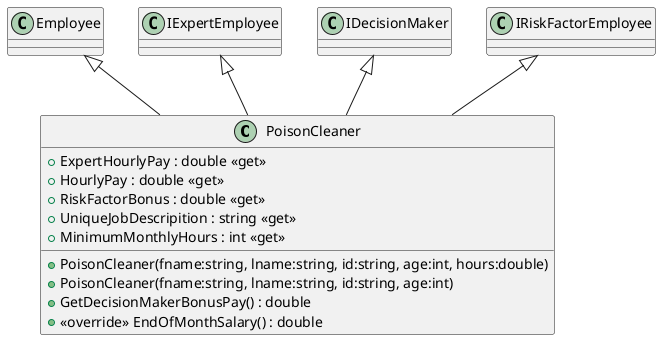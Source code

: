 @startuml
class PoisonCleaner {
    + ExpertHourlyPay : double <<get>>
    + HourlyPay : double <<get>>
    + RiskFactorBonus : double <<get>>
    + UniqueJobDescripition : string <<get>>
    + MinimumMonthlyHours : int <<get>>
    + PoisonCleaner(fname:string, lname:string, id:string, age:int, hours:double)
    + PoisonCleaner(fname:string, lname:string, id:string, age:int)
    + GetDecisionMakerBonusPay() : double
    + <<override>> EndOfMonthSalary() : double
}
Employee <|-- PoisonCleaner
IExpertEmployee <|-- PoisonCleaner
IDecisionMaker <|-- PoisonCleaner
IRiskFactorEmployee <|-- PoisonCleaner
@enduml
